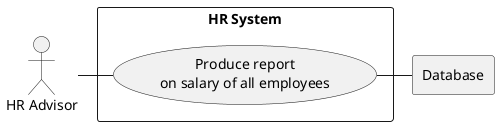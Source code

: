 @startuml

actor HR as "HR Advisor"
rectangle Database

rectangle "HR System" {
    usecase UC1 as "Produce report\non salary of all employees"

    HR - UC1
    UC1 - Database
}

@enduml
